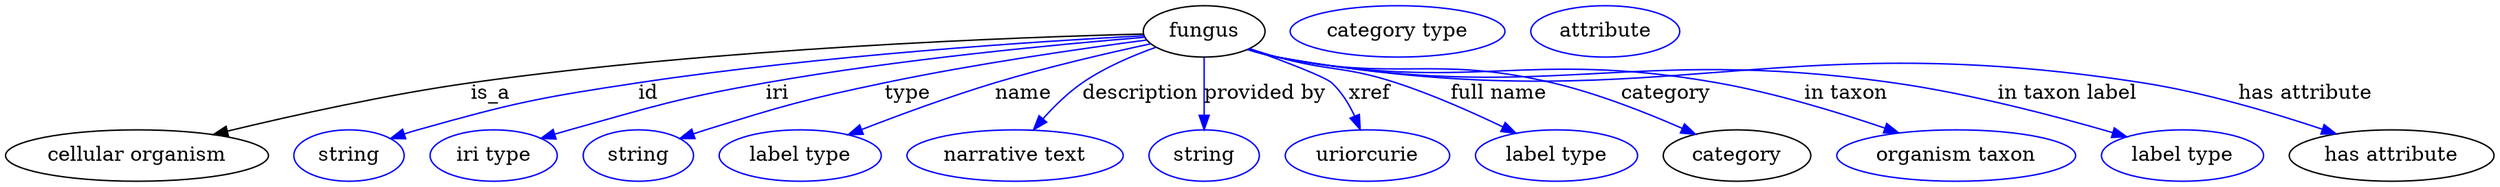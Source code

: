 digraph {
	graph [bb="0,0,1737.1,123"];
	node [label="\N"];
	fungus	[height=0.5,
		label=fungus,
		pos="836.64,105",
		width=1.1735];
	"cellular organism"	[height=0.5,
		pos="91.642,18",
		width=2.5456];
	fungus -> "cellular organism"	[label=is_a,
		lp="339.64,61.5",
		pos="e,145.16,32.706 794.37,103.13 706.62,100.89 498.46,93.256 325.64,69 267.39,60.823 201.98,46.393 155.16,35.13"];
	id	[color=blue,
		height=0.5,
		label=string,
		pos="239.64,18",
		width=1.0652];
	fungus -> id	[color=blue,
		label=id,
		lp="449.64,61.5",
		pos="e,268.64,29.954 794.75,101.95 722.55,98.044 570.14,88.164 442.64,69 372.99,58.531 355.43,55.131 287.64,36 284.54,35.124 281.34,34.151 \
278.14,33.129",
		style=solid];
	iri	[color=blue,
		height=0.5,
		label="iri type",
		pos="340.64,18",
		width=1.2277];
	fungus -> iri	[color=blue,
		label=iri,
		lp="538.64,61.5",
		pos="e,373.95,29.87 795.33,100.91 736.31,96.133 624.61,85.709 530.64,69 469.4,58.112 454.56,52.681 394.64,36 391.07,35.006 387.38,33.935 \
383.68,32.833",
		style=solid];
	type	[color=blue,
		height=0.5,
		label=string,
		pos="441.64,18",
		width=1.0652];
	fungus -> type	[color=blue,
		label=type,
		lp="629.64,61.5",
		pos="e,470.59,29.926 796.54,98.966 751.72,93.048 677.12,82.323 613.64,69 557.41,57.197 543.49,53.122 488.64,36 485.89,35.139 483.05,34.215 \
480.21,33.259",
		style=solid];
	name	[color=blue,
		height=0.5,
		label="label type",
		pos="554.64,18",
		width=1.5707];
	fungus -> name	[color=blue,
		label=name,
		lp="710.64,61.5",
		pos="e,588.08,32.541 799.42,96.337 769.72,89.922 727.19,80.058 690.64,69 659.01,59.43 624.03,46.515 597.47,36.209",
		style=solid];
	description	[color=blue,
		height=0.5,
		label="narrative text",
		pos="704.64,18",
		width=2.0943];
	fungus -> description	[color=blue,
		label=description,
		lp="792.14,61.5",
		pos="e,717.53,36.071 803.1,93.917 786.75,88.098 767.28,79.777 751.64,69 741.58,62.064 732.03,52.657 724.21,43.873",
		style=solid];
	"provided by"	[color=blue,
		height=0.5,
		label=string,
		pos="836.64,18",
		width=1.0652];
	fungus -> "provided by"	[color=blue,
		label="provided by",
		lp="879.14,61.5",
		pos="e,836.64,36.175 836.64,86.799 836.64,75.163 836.64,59.548 836.64,46.237",
		style=solid];
	xref	[color=blue,
		height=0.5,
		label=uriorcurie,
		pos="950.64,18",
		width=1.5887];
	fungus -> xref	[color=blue,
		label=xref,
		lp="952.14,61.5",
		pos="e,945.56,36.263 868.38,92.782 892.07,84.197 921.11,73.146 925.64,69 932.54,62.691 937.78,54.052 941.65,45.729",
		style=solid];
	"full name"	[color=blue,
		height=0.5,
		label="label type",
		pos="1082.6,18",
		width=1.5707];
	fungus -> "full name"	[color=blue,
		label="full name",
		lp="1042.1,61.5",
		pos="e,1054.3,33.625 868.04,92.943 874.48,90.841 881.25,88.753 887.64,87 924.04,77.017 934.77,80.756 970.64,69 996.2,60.623 1023.8,48.341 \
1045.2,38.046",
		style=solid];
	category	[height=0.5,
		pos="1208.6,18",
		width=1.4263];
	fungus -> category	[color=blue,
		label=category,
		lp="1159.1,61.5",
		pos="e,1179.7,32.902 867.35,92.512 873.96,90.39 880.98,88.404 887.64,87 971.51,69.334 996.22,88.675 1079.6,69 1111.2,61.568 1145.2,48.103 \
1170.5,37.016",
		style=solid];
	"in taxon"	[color=blue,
		height=0.5,
		label="organism taxon",
		pos="1361.6,18",
		width=2.3109];
	fungus -> "in taxon"	[color=blue,
		label="in taxon",
		lp="1284.6,61.5",
		pos="e,1321.4,33.912 867.04,92.42 873.74,90.277 880.86,88.305 887.64,87 1021.9,61.166 1060,92.761 1194.6,69 1234.8,61.919 1278.8,48.465 \
1311.6,37.296",
		style=solid];
	"in taxon label"	[color=blue,
		height=0.5,
		label="label type",
		pos="1519.6,18",
		width=1.5707];
	fungus -> "in taxon label"	[color=blue,
		label="in taxon label",
		lp="1439.1,61.5",
		pos="e,1480.6,31.194 867.02,92.334 873.72,90.196 880.85,88.249 887.64,87 1075.8,52.418 1128.2,95.68 1317.6,69 1370.9,61.505 1430.4,45.841 \
1471,34.03",
		style=solid];
	"has attribute"	[height=0.5,
		pos="1665.6,18",
		width=1.9859];
	fungus -> "has attribute"	[color=blue,
		label="has attribute",
		lp="1605.6,61.5",
		pos="e,1626.9,33.168 866.74,92.358 873.52,90.19 880.75,88.224 887.64,87 1152.1,40.037 1226.3,110.41 1491.6,69 1534.9,62.251 1582.6,48.05 \
1617.1,36.501",
		style=solid];
	"named thing_category"	[color=blue,
		height=0.5,
		label="category type",
		pos="971.64,105",
		width=2.0762];
	"organismal entity_has attribute"	[color=blue,
		height=0.5,
		label=attribute,
		pos="1116.6,105",
		width=1.4443];
}
